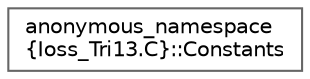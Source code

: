 digraph "Graphical Class Hierarchy"
{
 // INTERACTIVE_SVG=YES
 // LATEX_PDF_SIZE
  bgcolor="transparent";
  edge [fontname=Helvetica,fontsize=10,labelfontname=Helvetica,labelfontsize=10];
  node [fontname=Helvetica,fontsize=10,shape=box,height=0.2,width=0.4];
  rankdir="LR";
  Node0 [id="Node000000",label="anonymous_namespace\l\{Ioss_Tri13.C\}::Constants",height=0.2,width=0.4,color="grey40", fillcolor="white", style="filled",URL="$structanonymous__namespace_02Ioss__Tri13_8C_03_1_1Constants.html",tooltip=" "];
}
